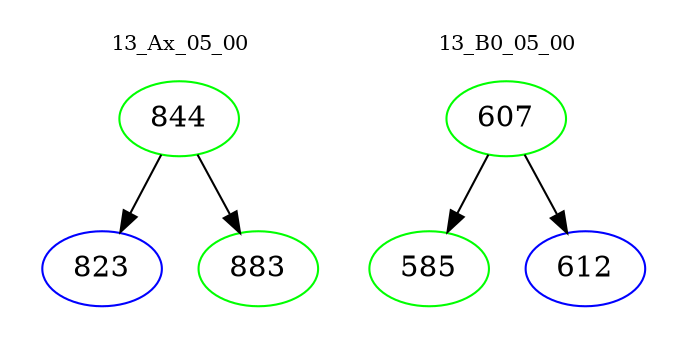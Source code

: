 digraph{
subgraph cluster_0 {
color = white
label = "13_Ax_05_00";
fontsize=10;
T0_844 [label="844", color="green"]
T0_844 -> T0_823 [color="black"]
T0_823 [label="823", color="blue"]
T0_844 -> T0_883 [color="black"]
T0_883 [label="883", color="green"]
}
subgraph cluster_1 {
color = white
label = "13_B0_05_00";
fontsize=10;
T1_607 [label="607", color="green"]
T1_607 -> T1_585 [color="black"]
T1_585 [label="585", color="green"]
T1_607 -> T1_612 [color="black"]
T1_612 [label="612", color="blue"]
}
}
